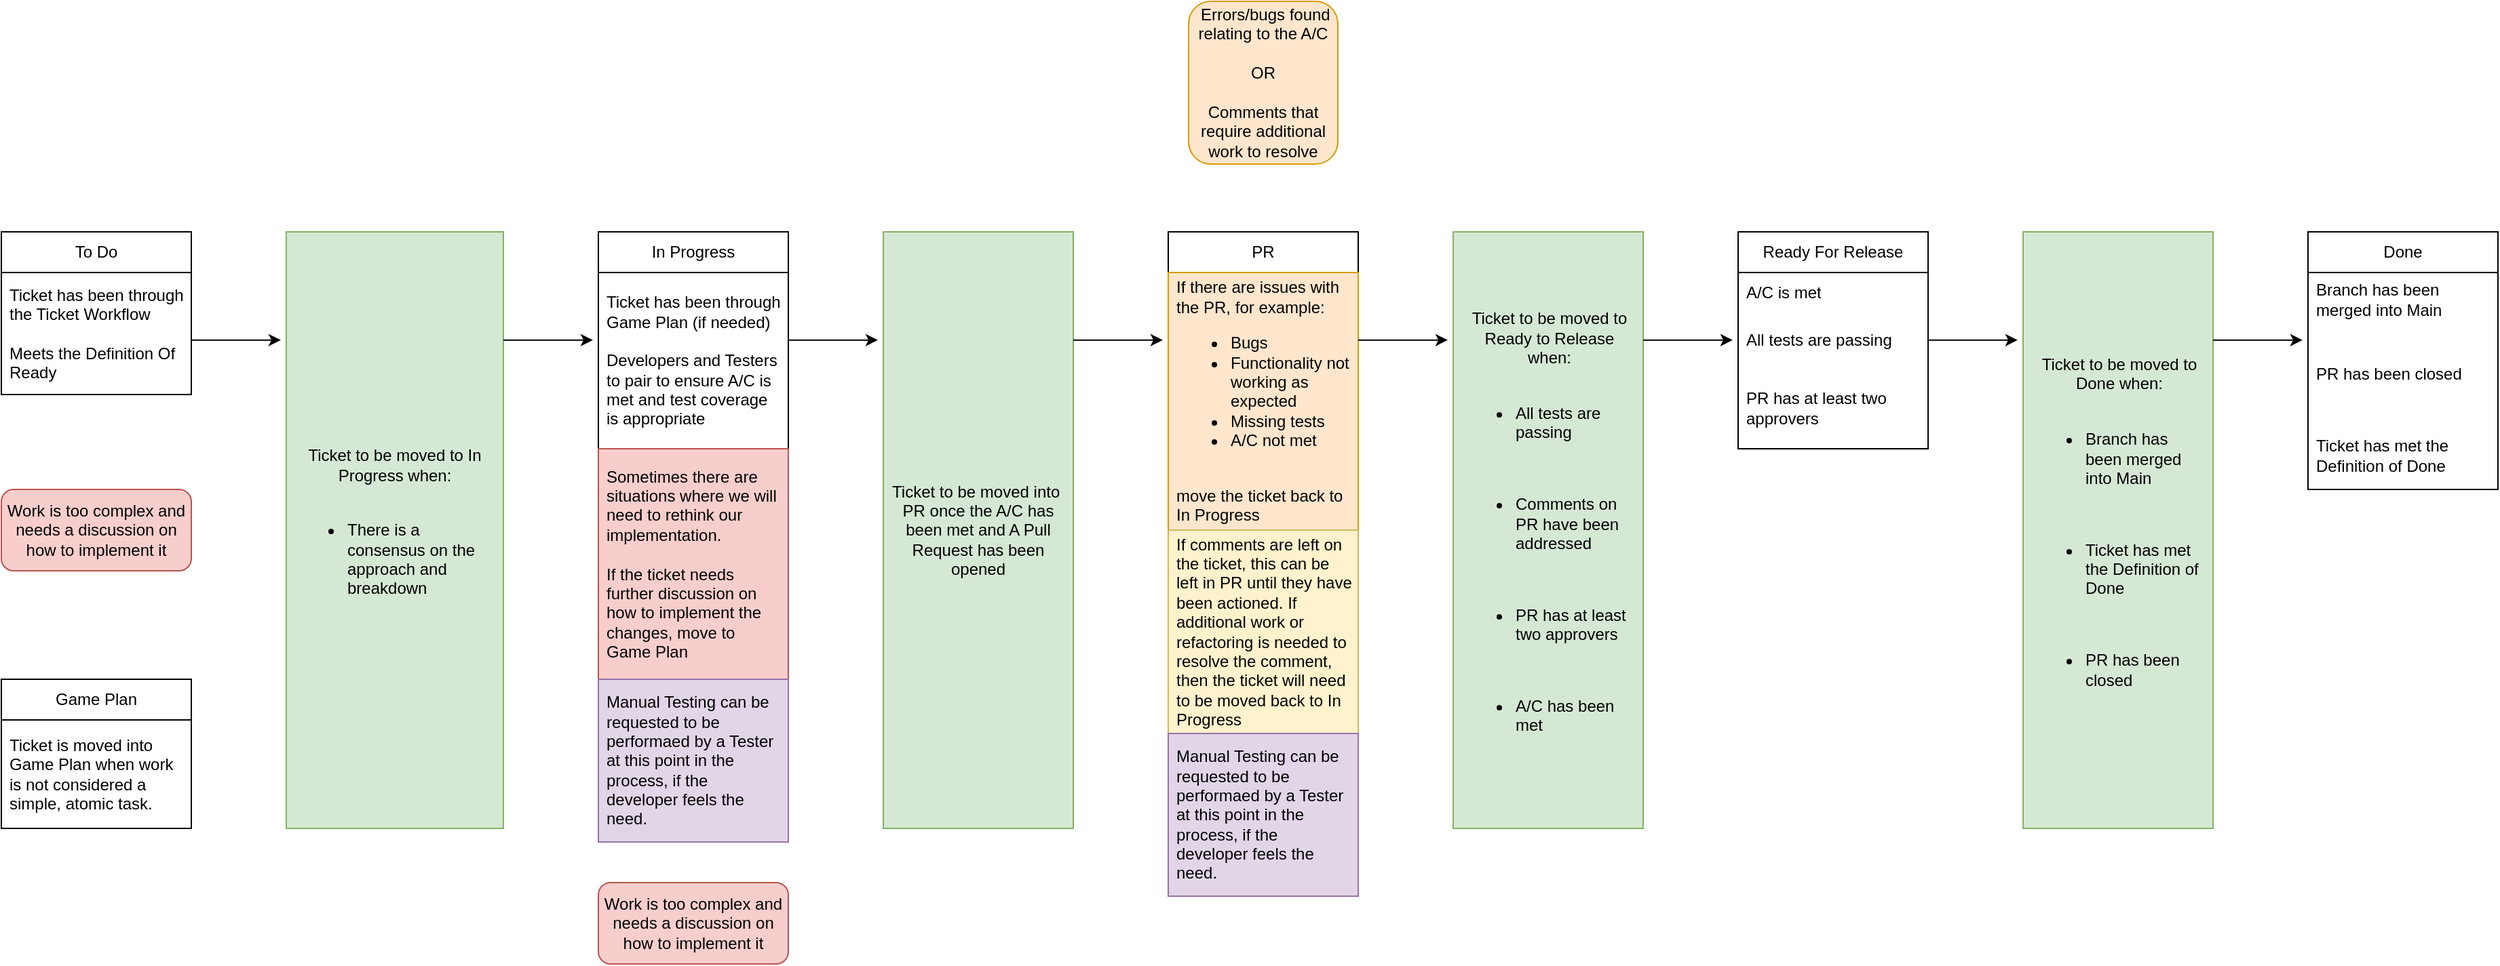 <mxfile version="22.0.4" type="github">
  <diagram id="C5RBs43oDa-KdzZeNtuy" name="Page-1">
    <mxGraphModel dx="521" dy="287" grid="1" gridSize="10" guides="1" tooltips="1" connect="1" arrows="1" fold="1" page="1" pageScale="1" pageWidth="3300" pageHeight="2339" math="0" shadow="0">
      <root>
        <mxCell id="WIyWlLk6GJQsqaUBKTNV-0" />
        <mxCell id="WIyWlLk6GJQsqaUBKTNV-1" parent="WIyWlLk6GJQsqaUBKTNV-0" />
        <mxCell id="meaRv1d-LlNJj-3QuRXh-28" value="To Do" style="swimlane;fontStyle=0;childLayout=stackLayout;horizontal=1;startSize=30;horizontalStack=0;resizeParent=1;resizeParentMax=0;resizeLast=0;collapsible=1;marginBottom=0;whiteSpace=wrap;html=1;" parent="WIyWlLk6GJQsqaUBKTNV-1" vertex="1">
          <mxGeometry x="560" y="240" width="140" height="120" as="geometry">
            <mxRectangle x="30" y="240" width="130" height="30" as="alternateBounds" />
          </mxGeometry>
        </mxCell>
        <mxCell id="meaRv1d-LlNJj-3QuRXh-29" value="Ticket has been through the Ticket Workflow&lt;br&gt;&lt;br&gt;Meets the Definition Of Ready" style="text;strokeColor=none;fillColor=none;align=left;verticalAlign=middle;spacingLeft=4;spacingRight=4;overflow=hidden;points=[[0,0.5],[1,0.5]];portConstraint=eastwest;rotatable=0;whiteSpace=wrap;html=1;" parent="meaRv1d-LlNJj-3QuRXh-28" vertex="1">
          <mxGeometry y="30" width="140" height="90" as="geometry" />
        </mxCell>
        <mxCell id="meaRv1d-LlNJj-3QuRXh-33" value="Game Plan" style="swimlane;fontStyle=0;childLayout=stackLayout;horizontal=1;startSize=30;horizontalStack=0;resizeParent=1;resizeParentMax=0;resizeLast=0;collapsible=1;marginBottom=0;whiteSpace=wrap;html=1;" parent="WIyWlLk6GJQsqaUBKTNV-1" vertex="1">
          <mxGeometry x="560" y="570" width="140" height="110" as="geometry">
            <mxRectangle x="30" y="570" width="130" height="30" as="alternateBounds" />
          </mxGeometry>
        </mxCell>
        <mxCell id="meaRv1d-LlNJj-3QuRXh-34" value="Ticket is moved into Game Plan when work is not considered a simple, atomic task." style="text;strokeColor=none;fillColor=none;align=left;verticalAlign=middle;spacingLeft=4;spacingRight=4;overflow=hidden;points=[[0,0.5],[1,0.5]];portConstraint=eastwest;rotatable=0;whiteSpace=wrap;html=1;" parent="meaRv1d-LlNJj-3QuRXh-33" vertex="1">
          <mxGeometry y="30" width="140" height="80" as="geometry" />
        </mxCell>
        <mxCell id="meaRv1d-LlNJj-3QuRXh-37" value="In Progress" style="swimlane;fontStyle=0;childLayout=stackLayout;horizontal=1;startSize=30;horizontalStack=0;resizeParent=1;resizeParentMax=0;resizeLast=0;collapsible=1;marginBottom=0;whiteSpace=wrap;html=1;" parent="WIyWlLk6GJQsqaUBKTNV-1" vertex="1">
          <mxGeometry x="1000" y="240" width="140" height="450" as="geometry">
            <mxRectangle x="470" y="240" width="130" height="30" as="alternateBounds" />
          </mxGeometry>
        </mxCell>
        <mxCell id="meaRv1d-LlNJj-3QuRXh-38" value="Ticket has been through Game Plan (if needed)&lt;br&gt;&lt;br&gt;Developers and Testers to pair to ensure A/C is met and test coverage is appropriate" style="text;strokeColor=none;fillColor=none;align=left;verticalAlign=middle;spacingLeft=4;spacingRight=4;overflow=hidden;points=[[0,0.5],[1,0.5]];portConstraint=eastwest;rotatable=0;whiteSpace=wrap;html=1;" parent="meaRv1d-LlNJj-3QuRXh-37" vertex="1">
          <mxGeometry y="30" width="140" height="130" as="geometry" />
        </mxCell>
        <mxCell id="MgMq9kKjlGCQQoYwDSLB-2" value="Sometimes there are situations where we will need to rethink our implementation.&lt;br&gt;&lt;br&gt;If the ticket needs further discussion on how to implement the changes, move to Game Plan" style="text;strokeColor=#b85450;fillColor=#f8cecc;align=left;verticalAlign=middle;spacingLeft=4;spacingRight=4;overflow=hidden;points=[[0,0.5],[1,0.5]];portConstraint=eastwest;rotatable=0;whiteSpace=wrap;html=1;" parent="meaRv1d-LlNJj-3QuRXh-37" vertex="1">
          <mxGeometry y="160" width="140" height="170" as="geometry" />
        </mxCell>
        <mxCell id="MgMq9kKjlGCQQoYwDSLB-29" value="Manual Testing can be requested to be performaed by a Tester at this point in the process, if the developer feels the need." style="text;strokeColor=#9673a6;fillColor=#e1d5e7;align=left;verticalAlign=middle;spacingLeft=4;spacingRight=4;overflow=hidden;points=[[0,0.5],[1,0.5]];portConstraint=eastwest;rotatable=0;whiteSpace=wrap;html=1;" parent="meaRv1d-LlNJj-3QuRXh-37" vertex="1">
          <mxGeometry y="330" width="140" height="120" as="geometry" />
        </mxCell>
        <mxCell id="meaRv1d-LlNJj-3QuRXh-41" value="PR" style="swimlane;fontStyle=0;childLayout=stackLayout;horizontal=1;startSize=30;horizontalStack=0;resizeParent=1;resizeParentMax=0;resizeLast=0;collapsible=1;marginBottom=0;whiteSpace=wrap;html=1;" parent="WIyWlLk6GJQsqaUBKTNV-1" vertex="1">
          <mxGeometry x="1420" y="240" width="140" height="490" as="geometry">
            <mxRectangle x="940" y="240" width="125.5" height="30" as="alternateBounds" />
          </mxGeometry>
        </mxCell>
        <mxCell id="MgMq9kKjlGCQQoYwDSLB-14" value="&lt;span style=&quot;background-color: initial;&quot;&gt;If there are issues with the PR, for example:&amp;nbsp;&lt;br&gt;&lt;ul&gt;&lt;li&gt;Bugs&lt;/li&gt;&lt;li&gt;Functionality not working as expected&lt;/li&gt;&lt;li&gt;Missing tests&lt;/li&gt;&lt;li&gt;A/C not met&lt;/li&gt;&lt;/ul&gt;&lt;/span&gt;&lt;br&gt;move the ticket back to In Progress" style="text;strokeColor=#d79b00;fillColor=#ffe6cc;align=left;verticalAlign=middle;spacingLeft=4;spacingRight=4;overflow=hidden;points=[[0,0.5],[1,0.5]];portConstraint=eastwest;rotatable=0;whiteSpace=wrap;html=1;" parent="meaRv1d-LlNJj-3QuRXh-41" vertex="1">
          <mxGeometry y="30" width="140" height="190" as="geometry" />
        </mxCell>
        <mxCell id="meaRv1d-LlNJj-3QuRXh-56" value="If comments are left on the ticket, this can be left in PR until they have been actioned. If additional work or refactoring is needed to resolve the comment, then the ticket will need to be moved back to In Progress" style="text;strokeColor=#d6b656;fillColor=#fff2cc;align=left;verticalAlign=middle;spacingLeft=4;spacingRight=4;overflow=hidden;points=[[0,0.5],[1,0.5]];portConstraint=eastwest;rotatable=0;whiteSpace=wrap;html=1;" parent="meaRv1d-LlNJj-3QuRXh-41" vertex="1">
          <mxGeometry y="220" width="140" height="150" as="geometry" />
        </mxCell>
        <mxCell id="MgMq9kKjlGCQQoYwDSLB-30" value="Manual Testing can be requested to be performaed by a Tester at this point in the process, if the developer feels the need." style="text;strokeColor=#9673a6;fillColor=#e1d5e7;align=left;verticalAlign=middle;spacingLeft=4;spacingRight=4;overflow=hidden;points=[[0,0.5],[1,0.5]];portConstraint=eastwest;rotatable=0;whiteSpace=wrap;html=1;" parent="meaRv1d-LlNJj-3QuRXh-41" vertex="1">
          <mxGeometry y="370" width="140" height="120" as="geometry" />
        </mxCell>
        <mxCell id="meaRv1d-LlNJj-3QuRXh-46" value="Ready For Release" style="swimlane;fontStyle=0;childLayout=stackLayout;horizontal=1;startSize=30;horizontalStack=0;resizeParent=1;resizeParentMax=0;resizeLast=0;collapsible=1;marginBottom=0;whiteSpace=wrap;html=1;" parent="WIyWlLk6GJQsqaUBKTNV-1" vertex="1">
          <mxGeometry x="1840" y="240" width="140" height="160" as="geometry">
            <mxRectangle x="1930" y="240" width="140" height="30" as="alternateBounds" />
          </mxGeometry>
        </mxCell>
        <mxCell id="meaRv1d-LlNJj-3QuRXh-47" value="A/C is met" style="text;strokeColor=none;fillColor=none;align=left;verticalAlign=middle;spacingLeft=4;spacingRight=4;overflow=hidden;points=[[0,0.5],[1,0.5]];portConstraint=eastwest;rotatable=0;whiteSpace=wrap;html=1;" parent="meaRv1d-LlNJj-3QuRXh-46" vertex="1">
          <mxGeometry y="30" width="140" height="30" as="geometry" />
        </mxCell>
        <mxCell id="meaRv1d-LlNJj-3QuRXh-48" value="All tests are passing" style="text;strokeColor=none;fillColor=none;align=left;verticalAlign=middle;spacingLeft=4;spacingRight=4;overflow=hidden;points=[[0,0.5],[1,0.5]];portConstraint=eastwest;rotatable=0;whiteSpace=wrap;html=1;" parent="meaRv1d-LlNJj-3QuRXh-46" vertex="1">
          <mxGeometry y="60" width="140" height="40" as="geometry" />
        </mxCell>
        <mxCell id="meaRv1d-LlNJj-3QuRXh-49" value="PR has at least two approvers" style="text;strokeColor=none;fillColor=none;align=left;verticalAlign=middle;spacingLeft=4;spacingRight=4;overflow=hidden;points=[[0,0.5],[1,0.5]];portConstraint=eastwest;rotatable=0;whiteSpace=wrap;html=1;" parent="meaRv1d-LlNJj-3QuRXh-46" vertex="1">
          <mxGeometry y="100" width="140" height="60" as="geometry" />
        </mxCell>
        <mxCell id="meaRv1d-LlNJj-3QuRXh-50" value="Done" style="swimlane;fontStyle=0;childLayout=stackLayout;horizontal=1;startSize=30;horizontalStack=0;resizeParent=1;resizeParentMax=0;resizeLast=0;collapsible=1;marginBottom=0;whiteSpace=wrap;html=1;" parent="WIyWlLk6GJQsqaUBKTNV-1" vertex="1">
          <mxGeometry x="2260" y="240" width="140" height="190" as="geometry">
            <mxRectangle x="2350" y="240" width="130" height="30" as="alternateBounds" />
          </mxGeometry>
        </mxCell>
        <mxCell id="meaRv1d-LlNJj-3QuRXh-51" value="Branch has been merged into Main" style="text;strokeColor=none;fillColor=none;align=left;verticalAlign=middle;spacingLeft=4;spacingRight=4;overflow=hidden;points=[[0,0.5],[1,0.5]];portConstraint=eastwest;rotatable=0;whiteSpace=wrap;html=1;" parent="meaRv1d-LlNJj-3QuRXh-50" vertex="1">
          <mxGeometry y="30" width="140" height="40" as="geometry" />
        </mxCell>
        <mxCell id="meaRv1d-LlNJj-3QuRXh-52" value="PR has been closed" style="text;strokeColor=none;fillColor=none;align=left;verticalAlign=middle;spacingLeft=4;spacingRight=4;overflow=hidden;points=[[0,0.5],[1,0.5]];portConstraint=eastwest;rotatable=0;whiteSpace=wrap;html=1;" parent="meaRv1d-LlNJj-3QuRXh-50" vertex="1">
          <mxGeometry y="70" width="140" height="70" as="geometry" />
        </mxCell>
        <mxCell id="meaRv1d-LlNJj-3QuRXh-53" value="Ticket has met the Definition of Done" style="text;strokeColor=none;fillColor=none;align=left;verticalAlign=middle;spacingLeft=4;spacingRight=4;overflow=hidden;points=[[0,0.5],[1,0.5]];portConstraint=eastwest;rotatable=0;whiteSpace=wrap;html=1;" parent="meaRv1d-LlNJj-3QuRXh-50" vertex="1">
          <mxGeometry y="140" width="140" height="50" as="geometry" />
        </mxCell>
        <mxCell id="meaRv1d-LlNJj-3QuRXh-74" value="&amp;nbsp;Errors/bugs found relating to the A/C&lt;br&gt;&lt;br&gt;OR&lt;br&gt;&lt;br&gt;Comments that require additional work to resolve" style="rounded=1;whiteSpace=wrap;html=1;fillColor=#ffe6cc;strokeColor=#d79b00;" parent="WIyWlLk6GJQsqaUBKTNV-1" vertex="1">
          <mxGeometry x="1435" y="70" width="110" height="120" as="geometry" />
        </mxCell>
        <mxCell id="vbwm1G4BkxUwIjJc9PxB-0" value="Work is too complex and needs a discussion on how to implement it" style="rounded=1;whiteSpace=wrap;html=1;fillColor=#f8cecc;strokeColor=#b85450;" vertex="1" parent="WIyWlLk6GJQsqaUBKTNV-1">
          <mxGeometry x="560" y="430" width="140" height="60" as="geometry" />
        </mxCell>
        <mxCell id="vbwm1G4BkxUwIjJc9PxB-1" value="Ticket to be moved to In Progress when:&lt;br&gt;&lt;br&gt;&lt;ul&gt;&lt;li style=&quot;text-align: left;&quot;&gt;There is a consensus on the approach and breakdown&lt;br&gt;&lt;/li&gt;&lt;/ul&gt;" style="text;strokeColor=#82b366;fillColor=#d5e8d4;align=center;verticalAlign=middle;spacingLeft=4;spacingRight=4;overflow=hidden;points=[[0,0.5],[1,0.5]];portConstraint=eastwest;rotatable=0;whiteSpace=wrap;html=1;" vertex="1" parent="WIyWlLk6GJQsqaUBKTNV-1">
          <mxGeometry x="770" y="240" width="160" height="440" as="geometry" />
        </mxCell>
        <mxCell id="meaRv1d-LlNJj-3QuRXh-55" value="Ticket to be moved into&amp;nbsp; PR once the A/C has been met and A Pull Request has been opened" style="text;strokeColor=#82b366;fillColor=#d5e8d4;align=center;verticalAlign=middle;spacingLeft=4;spacingRight=4;overflow=hidden;points=[[0,0.5],[1,0.5]];portConstraint=eastwest;rotatable=0;whiteSpace=wrap;html=1;" parent="WIyWlLk6GJQsqaUBKTNV-1" vertex="1">
          <mxGeometry x="1210" y="240" width="140" height="440" as="geometry" />
        </mxCell>
        <mxCell id="MgMq9kKjlGCQQoYwDSLB-16" value="&lt;div style=&quot;text-align: center;&quot;&gt;&lt;span style=&quot;background-color: initial;&quot;&gt;Ticket to be moved to Ready to Release when:&lt;/span&gt;&lt;/div&gt;&lt;br&gt;&lt;ul&gt;&lt;li&gt;All tests are passing&lt;/li&gt;&lt;/ul&gt;&lt;div&gt;&lt;br&gt;&lt;/div&gt;&lt;ul&gt;&lt;li&gt;Comments on PR have been addressed&lt;/li&gt;&lt;/ul&gt;&lt;div&gt;&lt;br&gt;&lt;/div&gt;&lt;ul&gt;&lt;li&gt;PR has at least two approvers&lt;/li&gt;&lt;/ul&gt;&lt;div&gt;&lt;br&gt;&lt;/div&gt;&lt;ul&gt;&lt;li&gt;A/C has been met&lt;/li&gt;&lt;/ul&gt;" style="text;strokeColor=#82b366;fillColor=#d5e8d4;align=left;verticalAlign=middle;spacingLeft=4;spacingRight=4;overflow=hidden;points=[[0,0.5],[1,0.5]];portConstraint=eastwest;rotatable=0;whiteSpace=wrap;html=1;" parent="WIyWlLk6GJQsqaUBKTNV-1" vertex="1">
          <mxGeometry x="1630" y="240" width="140" height="440" as="geometry" />
        </mxCell>
        <mxCell id="vbwm1G4BkxUwIjJc9PxB-2" value="&lt;div style=&quot;text-align: center;&quot;&gt;&lt;span style=&quot;background-color: initial;&quot;&gt;Ticket to be moved to Done when:&lt;/span&gt;&lt;/div&gt;&lt;br&gt;&lt;ul&gt;&lt;li&gt;Branch has been merged into Main&lt;/li&gt;&lt;/ul&gt;&lt;br&gt;&lt;ul&gt;&lt;li&gt;Ticket has met the Definition of Done&lt;/li&gt;&lt;/ul&gt;&lt;div&gt;&lt;br&gt;&lt;/div&gt;&lt;div&gt;&lt;ul&gt;&lt;li&gt;PR has been closed&lt;/li&gt;&lt;/ul&gt;&lt;/div&gt;" style="text;strokeColor=#82b366;fillColor=#d5e8d4;align=left;verticalAlign=middle;spacingLeft=4;spacingRight=4;overflow=hidden;points=[[0,0.5],[1,0.5]];portConstraint=eastwest;rotatable=0;whiteSpace=wrap;html=1;" vertex="1" parent="WIyWlLk6GJQsqaUBKTNV-1">
          <mxGeometry x="2050" y="240" width="140" height="440" as="geometry" />
        </mxCell>
        <mxCell id="vbwm1G4BkxUwIjJc9PxB-6" value="Work is too complex and needs a discussion on how to implement it" style="rounded=1;whiteSpace=wrap;html=1;fillColor=#f8cecc;strokeColor=#b85450;" vertex="1" parent="WIyWlLk6GJQsqaUBKTNV-1">
          <mxGeometry x="1000" y="720" width="140" height="60" as="geometry" />
        </mxCell>
        <mxCell id="vbwm1G4BkxUwIjJc9PxB-10" style="edgeStyle=orthogonalEdgeStyle;rounded=0;orthogonalLoop=1;jettySize=auto;html=1;exitX=1;exitY=0.5;exitDx=0;exitDy=0;entryX=-0.024;entryY=0.17;entryDx=0;entryDy=0;entryPerimeter=0;" edge="1" parent="WIyWlLk6GJQsqaUBKTNV-1">
          <mxGeometry relative="1" as="geometry">
            <mxPoint x="930" y="319.82" as="sourcePoint" />
            <mxPoint x="996" y="319.82" as="targetPoint" />
          </mxGeometry>
        </mxCell>
        <mxCell id="vbwm1G4BkxUwIjJc9PxB-11" style="edgeStyle=orthogonalEdgeStyle;rounded=0;orthogonalLoop=1;jettySize=auto;html=1;exitX=1;exitY=0.5;exitDx=0;exitDy=0;entryX=-0.024;entryY=0.17;entryDx=0;entryDy=0;entryPerimeter=0;" edge="1" parent="WIyWlLk6GJQsqaUBKTNV-1">
          <mxGeometry relative="1" as="geometry">
            <mxPoint x="700" y="319.82" as="sourcePoint" />
            <mxPoint x="766" y="319.82" as="targetPoint" />
          </mxGeometry>
        </mxCell>
        <mxCell id="vbwm1G4BkxUwIjJc9PxB-12" style="edgeStyle=orthogonalEdgeStyle;rounded=0;orthogonalLoop=1;jettySize=auto;html=1;exitX=1;exitY=0.5;exitDx=0;exitDy=0;entryX=-0.024;entryY=0.17;entryDx=0;entryDy=0;entryPerimeter=0;" edge="1" parent="WIyWlLk6GJQsqaUBKTNV-1">
          <mxGeometry relative="1" as="geometry">
            <mxPoint x="1140" y="319.82" as="sourcePoint" />
            <mxPoint x="1206" y="319.82" as="targetPoint" />
          </mxGeometry>
        </mxCell>
        <mxCell id="vbwm1G4BkxUwIjJc9PxB-13" style="edgeStyle=orthogonalEdgeStyle;rounded=0;orthogonalLoop=1;jettySize=auto;html=1;exitX=1;exitY=0.5;exitDx=0;exitDy=0;entryX=-0.024;entryY=0.17;entryDx=0;entryDy=0;entryPerimeter=0;" edge="1" parent="WIyWlLk6GJQsqaUBKTNV-1">
          <mxGeometry relative="1" as="geometry">
            <mxPoint x="1350" y="319.82" as="sourcePoint" />
            <mxPoint x="1416" y="319.82" as="targetPoint" />
          </mxGeometry>
        </mxCell>
        <mxCell id="vbwm1G4BkxUwIjJc9PxB-14" style="edgeStyle=orthogonalEdgeStyle;rounded=0;orthogonalLoop=1;jettySize=auto;html=1;exitX=1;exitY=0.5;exitDx=0;exitDy=0;entryX=-0.024;entryY=0.17;entryDx=0;entryDy=0;entryPerimeter=0;" edge="1" parent="WIyWlLk6GJQsqaUBKTNV-1">
          <mxGeometry relative="1" as="geometry">
            <mxPoint x="1560" y="319.82" as="sourcePoint" />
            <mxPoint x="1626" y="319.82" as="targetPoint" />
          </mxGeometry>
        </mxCell>
        <mxCell id="vbwm1G4BkxUwIjJc9PxB-15" style="edgeStyle=orthogonalEdgeStyle;rounded=0;orthogonalLoop=1;jettySize=auto;html=1;exitX=1;exitY=0.5;exitDx=0;exitDy=0;entryX=-0.024;entryY=0.17;entryDx=0;entryDy=0;entryPerimeter=0;" edge="1" parent="WIyWlLk6GJQsqaUBKTNV-1">
          <mxGeometry relative="1" as="geometry">
            <mxPoint x="1770" y="319.82" as="sourcePoint" />
            <mxPoint x="1836" y="319.82" as="targetPoint" />
          </mxGeometry>
        </mxCell>
        <mxCell id="vbwm1G4BkxUwIjJc9PxB-16" style="edgeStyle=orthogonalEdgeStyle;rounded=0;orthogonalLoop=1;jettySize=auto;html=1;exitX=1;exitY=0.5;exitDx=0;exitDy=0;entryX=-0.024;entryY=0.17;entryDx=0;entryDy=0;entryPerimeter=0;" edge="1" parent="WIyWlLk6GJQsqaUBKTNV-1">
          <mxGeometry relative="1" as="geometry">
            <mxPoint x="1980" y="319.82" as="sourcePoint" />
            <mxPoint x="2046" y="319.82" as="targetPoint" />
          </mxGeometry>
        </mxCell>
        <mxCell id="vbwm1G4BkxUwIjJc9PxB-17" style="edgeStyle=orthogonalEdgeStyle;rounded=0;orthogonalLoop=1;jettySize=auto;html=1;exitX=1;exitY=0.5;exitDx=0;exitDy=0;entryX=-0.024;entryY=0.17;entryDx=0;entryDy=0;entryPerimeter=0;" edge="1" parent="WIyWlLk6GJQsqaUBKTNV-1">
          <mxGeometry relative="1" as="geometry">
            <mxPoint x="2190" y="319.82" as="sourcePoint" />
            <mxPoint x="2256" y="319.82" as="targetPoint" />
          </mxGeometry>
        </mxCell>
      </root>
    </mxGraphModel>
  </diagram>
</mxfile>
